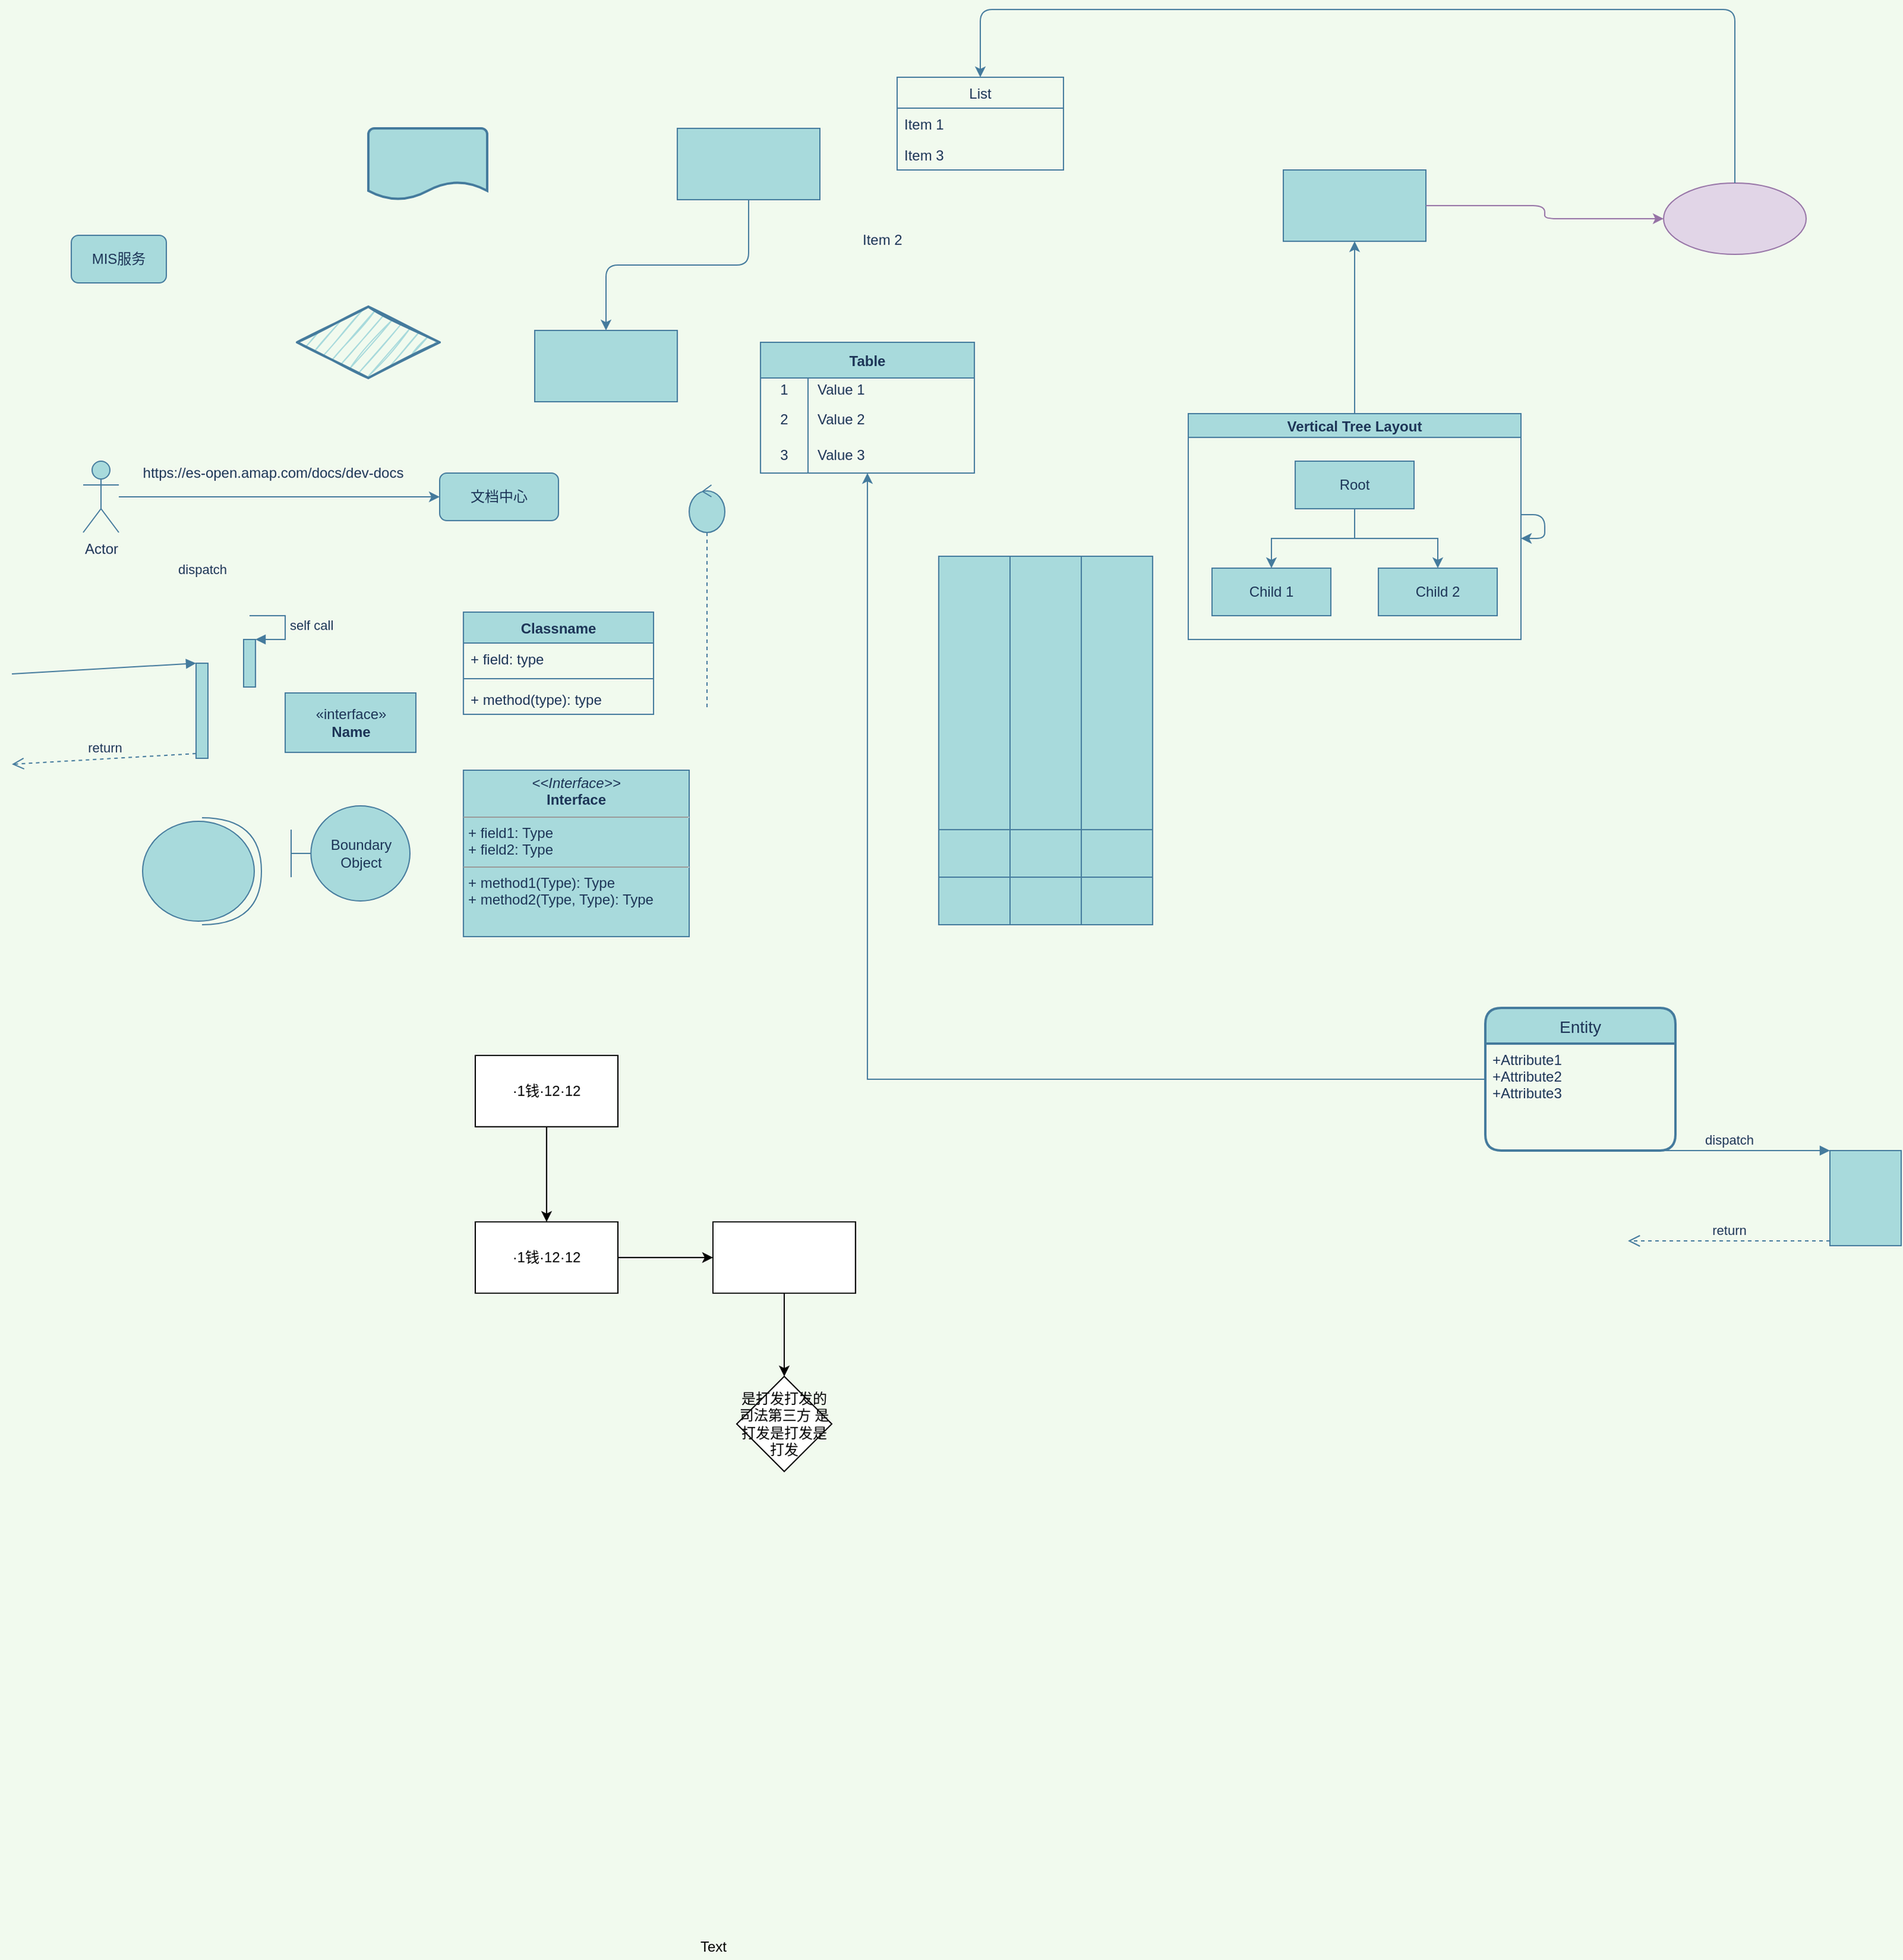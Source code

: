 <mxfile version="20.2.6" type="github" pages="3"><diagram id="3Ydw4ASegOwNY3ML6JZj" name="Page-1"><mxGraphModel dx="1767" dy="811" grid="1" gridSize="10" guides="1" tooltips="1" connect="1" arrows="1" fold="1" page="1" pageScale="1" pageWidth="583" pageHeight="827" background="#F1FAEE" math="1" shadow="0"><root><mxCell id="0"/><mxCell id="1" parent="0"/><mxCell id="6S5J2qrGkt7iMIxrHRfd-60" value="" style="edgeStyle=orthogonalEdgeStyle;rounded=1;sketch=0;orthogonalLoop=1;jettySize=auto;html=1;fontColor=#1D3557;strokeColor=#457B9D;fillColor=#A8DADC;" parent="1" source="RkMPYbq5EaX5Mh_NCJsp-1" target="6S5J2qrGkt7iMIxrHRfd-59" edge="1"><mxGeometry relative="1" as="geometry"/></mxCell><mxCell id="RkMPYbq5EaX5Mh_NCJsp-1" value="" style="rounded=0;whiteSpace=wrap;html=1;fillColor=#A8DADC;strokeColor=#457B9D;fontColor=#1D3557;" parent="1" vertex="1"><mxGeometry x="550" y="120" width="120" height="60" as="geometry"/></mxCell><mxCell id="RkMPYbq5EaX5Mh_NCJsp-2" value="" style="strokeWidth=2;html=1;shape=mxgraph.flowchart.document2;whiteSpace=wrap;size=0.25;fillColor=#A8DADC;strokeColor=#457B9D;fontColor=#1D3557;" parent="1" vertex="1"><mxGeometry x="290" y="120" width="100" height="60" as="geometry"/></mxCell><mxCell id="RkMPYbq5EaX5Mh_NCJsp-6" style="edgeStyle=orthogonalEdgeStyle;rounded=0;orthogonalLoop=1;jettySize=auto;html=1;entryX=0;entryY=0.5;entryDx=0;entryDy=0;labelBackgroundColor=#F1FAEE;strokeColor=#457B9D;fontColor=#1D3557;" parent="1" source="RkMPYbq5EaX5Mh_NCJsp-3" target="RkMPYbq5EaX5Mh_NCJsp-10" edge="1"><mxGeometry relative="1" as="geometry"><mxPoint x="250" y="430" as="targetPoint"/></mxGeometry></mxCell><mxCell id="RkMPYbq5EaX5Mh_NCJsp-3" value="Actor" style="shape=umlActor;verticalLabelPosition=bottom;verticalAlign=top;html=1;outlineConnect=0;fillColor=#A8DADC;strokeColor=#457B9D;fontColor=#1D3557;" parent="1" vertex="1"><mxGeometry x="50" y="400" width="30" height="60" as="geometry"/></mxCell><mxCell id="RkMPYbq5EaX5Mh_NCJsp-8" value="https://es-open.amap.com/docs/dev-docs" style="text;html=1;strokeColor=none;fillColor=none;align=center;verticalAlign=middle;whiteSpace=wrap;rounded=0;fontColor=#1D3557;" parent="1" vertex="1"><mxGeometry x="80" y="400" width="260" height="20" as="geometry"/></mxCell><mxCell id="RkMPYbq5EaX5Mh_NCJsp-10" value="文档中心" style="rounded=1;whiteSpace=wrap;html=1;fillColor=#A8DADC;strokeColor=#457B9D;fontColor=#1D3557;" parent="1" vertex="1"><mxGeometry x="350" y="410" width="100" height="40" as="geometry"/></mxCell><mxCell id="RkMPYbq5EaX5Mh_NCJsp-11" value="MIS服务" style="rounded=1;whiteSpace=wrap;html=1;fillColor=#A8DADC;strokeColor=#457B9D;fontColor=#1D3557;" parent="1" vertex="1"><mxGeometry x="40" y="210" width="80" height="40" as="geometry"/></mxCell><mxCell id="f4gCvJrhTN-buIuB8fr0-2" value="" style="rhombus;whiteSpace=wrap;html=1;strokeWidth=2;fillWeight=-1;hachureGap=8;fillStyle=hachure;fillColor=#A8DADC;sketch=1;strokeColor=#457B9D;fontColor=#1D3557;" parent="1" vertex="1"><mxGeometry x="230" y="270" width="120" height="60" as="geometry"/></mxCell><mxCell id="f4gCvJrhTN-buIuB8fr0-3" value="" style="html=1;points=[];perimeter=orthogonalPerimeter;fillColor=#A8DADC;strokeColor=#457B9D;fontColor=#1D3557;" parent="1" vertex="1"><mxGeometry x="185" y="550" width="10" height="40" as="geometry"/></mxCell><mxCell id="f4gCvJrhTN-buIuB8fr0-4" value="self call" style="edgeStyle=orthogonalEdgeStyle;html=1;align=left;spacingLeft=2;endArrow=block;rounded=0;entryX=1;entryY=0;labelBackgroundColor=#F1FAEE;strokeColor=#457B9D;fontColor=#1D3557;" parent="1" target="f4gCvJrhTN-buIuB8fr0-3" edge="1"><mxGeometry relative="1" as="geometry"><mxPoint x="190" y="530" as="sourcePoint"/><Array as="points"><mxPoint x="220" y="530"/></Array></mxGeometry></mxCell><mxCell id="6S5J2qrGkt7iMIxrHRfd-1" value="Table" style="shape=table;startSize=30;container=1;collapsible=0;childLayout=tableLayout;fixedRows=1;rowLines=0;fontStyle=1;fillColor=#A8DADC;strokeColor=#457B9D;fontColor=#1D3557;" parent="1" vertex="1"><mxGeometry x="620" y="300" width="180" height="110" as="geometry"/></mxCell><mxCell id="6S5J2qrGkt7iMIxrHRfd-2" value="" style="shape=tableRow;horizontal=0;startSize=0;swimlaneHead=0;swimlaneBody=0;top=0;left=0;bottom=0;right=0;collapsible=0;dropTarget=0;fillColor=none;points=[[0,0.5],[1,0.5]];portConstraint=eastwest;strokeColor=#457B9D;fontColor=#1D3557;" parent="6S5J2qrGkt7iMIxrHRfd-1" vertex="1"><mxGeometry y="30" width="180" height="20" as="geometry"/></mxCell><mxCell id="6S5J2qrGkt7iMIxrHRfd-3" value="1" style="shape=partialRectangle;html=1;whiteSpace=wrap;connectable=0;fillColor=none;top=0;left=0;bottom=0;right=0;overflow=hidden;pointerEvents=1;strokeColor=#457B9D;fontColor=#1D3557;" parent="6S5J2qrGkt7iMIxrHRfd-2" vertex="1"><mxGeometry width="40" height="20" as="geometry"><mxRectangle width="40" height="20" as="alternateBounds"/></mxGeometry></mxCell><mxCell id="6S5J2qrGkt7iMIxrHRfd-4" value="Value 1" style="shape=partialRectangle;html=1;whiteSpace=wrap;connectable=0;fillColor=none;top=0;left=0;bottom=0;right=0;align=left;spacingLeft=6;overflow=hidden;strokeColor=#457B9D;fontColor=#1D3557;" parent="6S5J2qrGkt7iMIxrHRfd-2" vertex="1"><mxGeometry x="40" width="140" height="20" as="geometry"><mxRectangle width="140" height="20" as="alternateBounds"/></mxGeometry></mxCell><mxCell id="6S5J2qrGkt7iMIxrHRfd-5" value="" style="shape=tableRow;horizontal=0;startSize=0;swimlaneHead=0;swimlaneBody=0;top=0;left=0;bottom=0;right=0;collapsible=0;dropTarget=0;fillColor=none;points=[[0,0.5],[1,0.5]];portConstraint=eastwest;strokeColor=#457B9D;fontColor=#1D3557;" parent="6S5J2qrGkt7iMIxrHRfd-1" vertex="1"><mxGeometry y="50" width="180" height="30" as="geometry"/></mxCell><mxCell id="6S5J2qrGkt7iMIxrHRfd-6" value="2" style="shape=partialRectangle;html=1;whiteSpace=wrap;connectable=0;fillColor=none;top=0;left=0;bottom=0;right=0;overflow=hidden;strokeColor=#457B9D;fontColor=#1D3557;" parent="6S5J2qrGkt7iMIxrHRfd-5" vertex="1"><mxGeometry width="40" height="30" as="geometry"><mxRectangle width="40" height="30" as="alternateBounds"/></mxGeometry></mxCell><mxCell id="6S5J2qrGkt7iMIxrHRfd-7" value="Value 2" style="shape=partialRectangle;html=1;whiteSpace=wrap;connectable=0;fillColor=none;top=0;left=0;bottom=0;right=0;align=left;spacingLeft=6;overflow=hidden;strokeColor=#457B9D;fontColor=#1D3557;" parent="6S5J2qrGkt7iMIxrHRfd-5" vertex="1"><mxGeometry x="40" width="140" height="30" as="geometry"><mxRectangle width="140" height="30" as="alternateBounds"/></mxGeometry></mxCell><mxCell id="6S5J2qrGkt7iMIxrHRfd-8" value="" style="shape=tableRow;horizontal=0;startSize=0;swimlaneHead=0;swimlaneBody=0;top=0;left=0;bottom=0;right=0;collapsible=0;dropTarget=0;fillColor=none;points=[[0,0.5],[1,0.5]];portConstraint=eastwest;strokeColor=#457B9D;fontColor=#1D3557;" parent="6S5J2qrGkt7iMIxrHRfd-1" vertex="1"><mxGeometry y="80" width="180" height="30" as="geometry"/></mxCell><mxCell id="6S5J2qrGkt7iMIxrHRfd-9" value="3" style="shape=partialRectangle;html=1;whiteSpace=wrap;connectable=0;fillColor=none;top=0;left=0;bottom=0;right=0;overflow=hidden;strokeColor=#457B9D;fontColor=#1D3557;" parent="6S5J2qrGkt7iMIxrHRfd-8" vertex="1"><mxGeometry width="40" height="30" as="geometry"><mxRectangle width="40" height="30" as="alternateBounds"/></mxGeometry></mxCell><mxCell id="6S5J2qrGkt7iMIxrHRfd-10" value="Value 3" style="shape=partialRectangle;html=1;whiteSpace=wrap;connectable=0;fillColor=none;top=0;left=0;bottom=0;right=0;align=left;spacingLeft=6;overflow=hidden;strokeColor=#457B9D;fontColor=#1D3557;" parent="6S5J2qrGkt7iMIxrHRfd-8" vertex="1"><mxGeometry x="40" width="140" height="30" as="geometry"><mxRectangle width="140" height="30" as="alternateBounds"/></mxGeometry></mxCell><mxCell id="6S5J2qrGkt7iMIxrHRfd-11" value="List" style="swimlane;fontStyle=0;childLayout=stackLayout;horizontal=1;startSize=26;fillColor=none;horizontalStack=0;resizeParent=1;resizeParentMax=0;resizeLast=0;collapsible=1;marginBottom=0;strokeColor=#457B9D;fontColor=#1D3557;" parent="1" vertex="1"><mxGeometry x="735" y="77" width="140" height="78" as="geometry"><mxRectangle x="735" y="77" width="50" height="26" as="alternateBounds"/></mxGeometry></mxCell><mxCell id="6S5J2qrGkt7iMIxrHRfd-12" value="Item 1" style="text;strokeColor=none;fillColor=none;align=left;verticalAlign=top;spacingLeft=4;spacingRight=4;overflow=hidden;rotatable=0;points=[[0,0.5],[1,0.5]];portConstraint=eastwest;fontColor=#1D3557;" parent="6S5J2qrGkt7iMIxrHRfd-11" vertex="1"><mxGeometry y="26" width="140" height="26" as="geometry"/></mxCell><mxCell id="6S5J2qrGkt7iMIxrHRfd-14" value="Item 3" style="text;strokeColor=none;fillColor=none;align=left;verticalAlign=top;spacingLeft=4;spacingRight=4;overflow=hidden;rotatable=0;points=[[0,0.5],[1,0.5]];portConstraint=eastwest;fontColor=#1D3557;" parent="6S5J2qrGkt7iMIxrHRfd-11" vertex="1"><mxGeometry y="52" width="140" height="26" as="geometry"/></mxCell><mxCell id="6S5J2qrGkt7iMIxrHRfd-41" value="" style="edgeStyle=orthogonalEdgeStyle;curved=0;rounded=1;sketch=0;orthogonalLoop=1;jettySize=auto;html=1;fontColor=#1D3557;strokeColor=#457B9D;fillColor=#A8DADC;" parent="1" source="6S5J2qrGkt7iMIxrHRfd-15" target="6S5J2qrGkt7iMIxrHRfd-40" edge="1"><mxGeometry relative="1" as="geometry"/></mxCell><mxCell id="6S5J2qrGkt7iMIxrHRfd-15" value="Vertical Tree Layout" style="swimlane;startSize=20;horizontal=1;childLayout=treeLayout;horizontalTree=0;resizable=0;containerType=tree;fillColor=#A8DADC;strokeColor=#457B9D;fontColor=#1D3557;" parent="1" vertex="1"><mxGeometry x="980" y="360" width="280" height="190" as="geometry"/></mxCell><mxCell id="6S5J2qrGkt7iMIxrHRfd-16" value="Root" style="whiteSpace=wrap;html=1;fillColor=#A8DADC;strokeColor=#457B9D;fontColor=#1D3557;" parent="6S5J2qrGkt7iMIxrHRfd-15" vertex="1"><mxGeometry x="90" y="40" width="100" height="40" as="geometry"/></mxCell><mxCell id="6S5J2qrGkt7iMIxrHRfd-17" value="Child 1" style="whiteSpace=wrap;html=1;fillColor=#A8DADC;strokeColor=#457B9D;fontColor=#1D3557;" parent="6S5J2qrGkt7iMIxrHRfd-15" vertex="1"><mxGeometry x="20" y="130" width="100" height="40" as="geometry"/></mxCell><mxCell id="6S5J2qrGkt7iMIxrHRfd-18" value="" style="edgeStyle=elbowEdgeStyle;elbow=vertical;html=1;rounded=0;labelBackgroundColor=#F1FAEE;strokeColor=#457B9D;fontColor=#1D3557;" parent="6S5J2qrGkt7iMIxrHRfd-15" source="6S5J2qrGkt7iMIxrHRfd-16" target="6S5J2qrGkt7iMIxrHRfd-17" edge="1"><mxGeometry relative="1" as="geometry"/></mxCell><mxCell id="6S5J2qrGkt7iMIxrHRfd-19" value="Child 2" style="whiteSpace=wrap;html=1;fillColor=#A8DADC;strokeColor=#457B9D;fontColor=#1D3557;" parent="6S5J2qrGkt7iMIxrHRfd-15" vertex="1"><mxGeometry x="160" y="130" width="100" height="40" as="geometry"/></mxCell><mxCell id="6S5J2qrGkt7iMIxrHRfd-20" value="" style="edgeStyle=elbowEdgeStyle;elbow=vertical;html=1;rounded=0;labelBackgroundColor=#F1FAEE;strokeColor=#457B9D;fontColor=#1D3557;" parent="6S5J2qrGkt7iMIxrHRfd-15" source="6S5J2qrGkt7iMIxrHRfd-16" target="6S5J2qrGkt7iMIxrHRfd-19" edge="1"><mxGeometry relative="1" as="geometry"/></mxCell><mxCell id="6S5J2qrGkt7iMIxrHRfd-23" style="edgeStyle=orthogonalEdgeStyle;rounded=0;orthogonalLoop=1;jettySize=auto;html=1;entryX=0.5;entryY=1;entryDx=0;entryDy=0;labelBackgroundColor=#F1FAEE;strokeColor=#457B9D;fontColor=#1D3557;" parent="1" source="6S5J2qrGkt7iMIxrHRfd-21" target="6S5J2qrGkt7iMIxrHRfd-1" edge="1"><mxGeometry relative="1" as="geometry"/></mxCell><mxCell id="6S5J2qrGkt7iMIxrHRfd-21" value="Entity" style="swimlane;childLayout=stackLayout;horizontal=1;startSize=30;horizontalStack=0;rounded=1;fontSize=14;fontStyle=0;strokeWidth=2;resizeParent=0;resizeLast=1;shadow=0;dashed=0;align=center;fillColor=#A8DADC;strokeColor=#457B9D;fontColor=#1D3557;" parent="1" vertex="1"><mxGeometry x="1230" y="860" width="160" height="120" as="geometry"><mxRectangle x="630" y="560" width="70" height="30" as="alternateBounds"/></mxGeometry></mxCell><mxCell id="6S5J2qrGkt7iMIxrHRfd-22" value="+Attribute1&#10;+Attribute2&#10;+Attribute3" style="align=left;strokeColor=none;fillColor=none;spacingLeft=4;fontSize=12;verticalAlign=top;resizable=0;rotatable=0;part=1;fontColor=#1D3557;" parent="6S5J2qrGkt7iMIxrHRfd-21" vertex="1"><mxGeometry y="30" width="160" height="90" as="geometry"/></mxCell><mxCell id="6S5J2qrGkt7iMIxrHRfd-24" value="Classname" style="swimlane;fontStyle=1;align=center;verticalAlign=top;childLayout=stackLayout;horizontal=1;startSize=26;horizontalStack=0;resizeParent=1;resizeParentMax=0;resizeLast=0;collapsible=1;marginBottom=0;fillColor=#A8DADC;strokeColor=#457B9D;fontColor=#1D3557;" parent="1" vertex="1"><mxGeometry x="370" y="527" width="160" height="86" as="geometry"/></mxCell><mxCell id="6S5J2qrGkt7iMIxrHRfd-25" value="+ field: type" style="text;strokeColor=none;fillColor=none;align=left;verticalAlign=top;spacingLeft=4;spacingRight=4;overflow=hidden;rotatable=0;points=[[0,0.5],[1,0.5]];portConstraint=eastwest;fontColor=#1D3557;" parent="6S5J2qrGkt7iMIxrHRfd-24" vertex="1"><mxGeometry y="26" width="160" height="26" as="geometry"/></mxCell><mxCell id="6S5J2qrGkt7iMIxrHRfd-26" value="" style="line;strokeWidth=1;fillColor=none;align=left;verticalAlign=middle;spacingTop=-1;spacingLeft=3;spacingRight=3;rotatable=0;labelPosition=right;points=[];portConstraint=eastwest;labelBackgroundColor=#F1FAEE;strokeColor=#457B9D;fontColor=#1D3557;" parent="6S5J2qrGkt7iMIxrHRfd-24" vertex="1"><mxGeometry y="52" width="160" height="8" as="geometry"/></mxCell><mxCell id="6S5J2qrGkt7iMIxrHRfd-27" value="+ method(type): type" style="text;strokeColor=none;fillColor=none;align=left;verticalAlign=top;spacingLeft=4;spacingRight=4;overflow=hidden;rotatable=0;points=[[0,0.5],[1,0.5]];portConstraint=eastwest;fontColor=#1D3557;" parent="6S5J2qrGkt7iMIxrHRfd-24" vertex="1"><mxGeometry y="60" width="160" height="26" as="geometry"/></mxCell><mxCell id="6S5J2qrGkt7iMIxrHRfd-28" value="&amp;laquo;interface&amp;raquo;&lt;br&gt;&lt;b&gt;Name&lt;/b&gt;" style="html=1;fillColor=#A8DADC;strokeColor=#457B9D;fontColor=#1D3557;" parent="1" vertex="1"><mxGeometry x="220" y="595" width="110" height="50" as="geometry"/></mxCell><mxCell id="6S5J2qrGkt7iMIxrHRfd-29" value="&lt;p style=&quot;margin:0px;margin-top:4px;text-align:center;&quot;&gt;&lt;i&gt;&amp;lt;&amp;lt;Interface&amp;gt;&amp;gt;&lt;/i&gt;&lt;br/&gt;&lt;b&gt;Interface&lt;/b&gt;&lt;/p&gt;&lt;hr size=&quot;1&quot;/&gt;&lt;p style=&quot;margin:0px;margin-left:4px;&quot;&gt;+ field1: Type&lt;br/&gt;+ field2: Type&lt;/p&gt;&lt;hr size=&quot;1&quot;/&gt;&lt;p style=&quot;margin:0px;margin-left:4px;&quot;&gt;+ method1(Type): Type&lt;br/&gt;+ method2(Type, Type): Type&lt;/p&gt;" style="verticalAlign=top;align=left;overflow=fill;fontSize=12;fontFamily=Helvetica;html=1;fillColor=#A8DADC;strokeColor=#457B9D;fontColor=#1D3557;" parent="1" vertex="1"><mxGeometry x="370" y="660" width="190" height="140" as="geometry"/></mxCell><mxCell id="6S5J2qrGkt7iMIxrHRfd-30" value="Boundary Object" style="shape=umlBoundary;whiteSpace=wrap;html=1;fillColor=#A8DADC;strokeColor=#457B9D;fontColor=#1D3557;" parent="1" vertex="1"><mxGeometry x="225" y="690" width="100" height="80" as="geometry"/></mxCell><mxCell id="6S5J2qrGkt7iMIxrHRfd-31" value="" style="shape=providedRequiredInterface;html=1;verticalLabelPosition=bottom;sketch=0;fillColor=#A8DADC;strokeColor=#457B9D;fontColor=#1D3557;" parent="1" vertex="1"><mxGeometry x="100" y="700" width="100" height="90" as="geometry"/></mxCell><mxCell id="6S5J2qrGkt7iMIxrHRfd-32" value="" style="html=1;points=[];perimeter=orthogonalPerimeter;fillColor=#A8DADC;strokeColor=#457B9D;fontColor=#1D3557;" parent="1" vertex="1"><mxGeometry x="145" y="570" width="10" height="80" as="geometry"/></mxCell><mxCell id="6S5J2qrGkt7iMIxrHRfd-33" value="dispatch" style="html=1;verticalAlign=bottom;endArrow=block;entryX=0;entryY=0;rounded=0;labelBackgroundColor=#F1FAEE;strokeColor=#457B9D;fontColor=#1D3557;" parent="1" target="6S5J2qrGkt7iMIxrHRfd-32" edge="1"><mxGeometry x="1" y="70" relative="1" as="geometry"><mxPoint x="-10" y="579" as="sourcePoint"/><mxPoint x="9" as="offset"/></mxGeometry></mxCell><mxCell id="6S5J2qrGkt7iMIxrHRfd-34" value="return" style="html=1;verticalAlign=bottom;endArrow=open;dashed=1;endSize=8;exitX=0;exitY=0.95;rounded=0;labelBackgroundColor=#F1FAEE;strokeColor=#457B9D;fontColor=#1D3557;" parent="1" source="6S5J2qrGkt7iMIxrHRfd-32" edge="1"><mxGeometry relative="1" as="geometry"><mxPoint x="-10" y="655" as="targetPoint"/></mxGeometry></mxCell><mxCell id="6S5J2qrGkt7iMIxrHRfd-35" value="" style="html=1;points=[];perimeter=orthogonalPerimeter;fillColor=#A8DADC;strokeColor=#457B9D;fontColor=#1D3557;" parent="1" vertex="1"><mxGeometry x="1520" y="980" width="60" height="80" as="geometry"/></mxCell><mxCell id="6S5J2qrGkt7iMIxrHRfd-36" value="dispatch" style="html=1;verticalAlign=bottom;endArrow=block;entryX=0;entryY=0;rounded=0;exitX=0.75;exitY=1;exitDx=0;exitDy=0;labelBackgroundColor=#F1FAEE;strokeColor=#457B9D;fontColor=#1D3557;" parent="1" source="6S5J2qrGkt7iMIxrHRfd-22" target="6S5J2qrGkt7iMIxrHRfd-35" edge="1"><mxGeometry relative="1" as="geometry"><mxPoint x="1460" y="980" as="sourcePoint"/></mxGeometry></mxCell><mxCell id="6S5J2qrGkt7iMIxrHRfd-37" value="return" style="html=1;verticalAlign=bottom;endArrow=open;dashed=1;endSize=8;exitX=0;exitY=0.95;rounded=0;labelBackgroundColor=#F1FAEE;strokeColor=#457B9D;fontColor=#1D3557;" parent="1" source="6S5J2qrGkt7iMIxrHRfd-35" edge="1"><mxGeometry relative="1" as="geometry"><mxPoint x="1350" y="1056" as="targetPoint"/></mxGeometry></mxCell><mxCell id="6S5J2qrGkt7iMIxrHRfd-38" value="" style="shape=umlLifeline;participant=umlControl;perimeter=lifelinePerimeter;whiteSpace=wrap;html=1;container=1;collapsible=0;recursiveResize=0;verticalAlign=top;spacingTop=36;outlineConnect=0;fillColor=#A8DADC;strokeColor=#457B9D;fontColor=#1D3557;" parent="1" vertex="1"><mxGeometry x="560" y="420" width="30" height="190" as="geometry"/></mxCell><mxCell id="6S5J2qrGkt7iMIxrHRfd-39" style="edgeStyle=orthogonalEdgeStyle;curved=0;rounded=1;sketch=0;orthogonalLoop=1;jettySize=auto;html=1;fontColor=#1D3557;strokeColor=#457B9D;fillColor=#A8DADC;" parent="1" source="6S5J2qrGkt7iMIxrHRfd-15" target="6S5J2qrGkt7iMIxrHRfd-15" edge="1"><mxGeometry relative="1" as="geometry"/></mxCell><mxCell id="6S5J2qrGkt7iMIxrHRfd-13" value="Item 2" style="text;strokeColor=none;fillColor=none;align=left;verticalAlign=top;spacingLeft=4;spacingRight=4;overflow=hidden;rotatable=0;points=[[0,0.5],[1,0.5]];portConstraint=eastwest;fontColor=#1D3557;" parent="1" vertex="1"><mxGeometry x="700" y="200" width="140" height="26" as="geometry"/></mxCell><mxCell id="6S5J2qrGkt7iMIxrHRfd-44" value="" style="shape=table;startSize=0;container=1;collapsible=0;childLayout=tableLayout;rounded=0;sketch=0;fontColor=#1D3557;strokeColor=#457B9D;fillColor=#A8DADC;" parent="1" vertex="1"><mxGeometry x="770" y="480" width="180" height="310" as="geometry"/></mxCell><mxCell id="6S5J2qrGkt7iMIxrHRfd-45" value="" style="shape=tableRow;horizontal=0;startSize=0;swimlaneHead=0;swimlaneBody=0;top=0;left=0;bottom=0;right=0;collapsible=0;dropTarget=0;fillColor=none;points=[[0,0.5],[1,0.5]];portConstraint=eastwest;rounded=0;sketch=0;fontColor=#1D3557;strokeColor=#457B9D;" parent="6S5J2qrGkt7iMIxrHRfd-44" vertex="1"><mxGeometry width="180" height="230" as="geometry"/></mxCell><mxCell id="6S5J2qrGkt7iMIxrHRfd-46" value="" style="shape=partialRectangle;html=1;whiteSpace=wrap;connectable=0;overflow=hidden;fillColor=none;top=0;left=0;bottom=0;right=0;pointerEvents=1;rounded=0;sketch=0;fontColor=#1D3557;strokeColor=#457B9D;" parent="6S5J2qrGkt7iMIxrHRfd-45" vertex="1"><mxGeometry width="60" height="230" as="geometry"><mxRectangle width="60" height="230" as="alternateBounds"/></mxGeometry></mxCell><mxCell id="6S5J2qrGkt7iMIxrHRfd-47" value="" style="shape=partialRectangle;html=1;whiteSpace=wrap;connectable=0;overflow=hidden;fillColor=none;top=0;left=0;bottom=0;right=0;pointerEvents=1;rounded=0;sketch=0;fontColor=#1D3557;strokeColor=#457B9D;" parent="6S5J2qrGkt7iMIxrHRfd-45" vertex="1"><mxGeometry x="60" width="60" height="230" as="geometry"><mxRectangle width="60" height="230" as="alternateBounds"/></mxGeometry></mxCell><mxCell id="6S5J2qrGkt7iMIxrHRfd-48" value="" style="shape=partialRectangle;html=1;whiteSpace=wrap;connectable=0;overflow=hidden;fillColor=none;top=0;left=0;bottom=0;right=0;pointerEvents=1;rounded=0;sketch=0;fontColor=#1D3557;strokeColor=#457B9D;" parent="6S5J2qrGkt7iMIxrHRfd-45" vertex="1"><mxGeometry x="120" width="60" height="230" as="geometry"><mxRectangle width="60" height="230" as="alternateBounds"/></mxGeometry></mxCell><mxCell id="6S5J2qrGkt7iMIxrHRfd-49" value="" style="shape=tableRow;horizontal=0;startSize=0;swimlaneHead=0;swimlaneBody=0;top=0;left=0;bottom=0;right=0;collapsible=0;dropTarget=0;fillColor=none;points=[[0,0.5],[1,0.5]];portConstraint=eastwest;rounded=0;sketch=0;fontColor=#1D3557;strokeColor=#457B9D;" parent="6S5J2qrGkt7iMIxrHRfd-44" vertex="1"><mxGeometry y="230" width="180" height="40" as="geometry"/></mxCell><mxCell id="6S5J2qrGkt7iMIxrHRfd-50" value="" style="shape=partialRectangle;html=1;whiteSpace=wrap;connectable=0;overflow=hidden;fillColor=none;top=0;left=0;bottom=0;right=0;pointerEvents=1;rounded=0;sketch=0;fontColor=#1D3557;strokeColor=#457B9D;" parent="6S5J2qrGkt7iMIxrHRfd-49" vertex="1"><mxGeometry width="60" height="40" as="geometry"><mxRectangle width="60" height="40" as="alternateBounds"/></mxGeometry></mxCell><mxCell id="6S5J2qrGkt7iMIxrHRfd-51" value="" style="shape=partialRectangle;html=1;whiteSpace=wrap;connectable=0;overflow=hidden;fillColor=none;top=0;left=0;bottom=0;right=0;pointerEvents=1;rounded=0;sketch=0;fontColor=#1D3557;strokeColor=#457B9D;" parent="6S5J2qrGkt7iMIxrHRfd-49" vertex="1"><mxGeometry x="60" width="60" height="40" as="geometry"><mxRectangle width="60" height="40" as="alternateBounds"/></mxGeometry></mxCell><mxCell id="6S5J2qrGkt7iMIxrHRfd-52" value="" style="shape=partialRectangle;html=1;whiteSpace=wrap;connectable=0;overflow=hidden;fillColor=none;top=0;left=0;bottom=0;right=0;pointerEvents=1;rounded=0;sketch=0;fontColor=#1D3557;strokeColor=#457B9D;" parent="6S5J2qrGkt7iMIxrHRfd-49" vertex="1"><mxGeometry x="120" width="60" height="40" as="geometry"><mxRectangle width="60" height="40" as="alternateBounds"/></mxGeometry></mxCell><mxCell id="6S5J2qrGkt7iMIxrHRfd-53" value="" style="shape=tableRow;horizontal=0;startSize=0;swimlaneHead=0;swimlaneBody=0;top=0;left=0;bottom=0;right=0;collapsible=0;dropTarget=0;fillColor=none;points=[[0,0.5],[1,0.5]];portConstraint=eastwest;rounded=0;sketch=0;fontColor=#1D3557;strokeColor=#457B9D;" parent="6S5J2qrGkt7iMIxrHRfd-44" vertex="1"><mxGeometry y="270" width="180" height="40" as="geometry"/></mxCell><mxCell id="6S5J2qrGkt7iMIxrHRfd-54" value="" style="shape=partialRectangle;html=1;whiteSpace=wrap;connectable=0;overflow=hidden;fillColor=none;top=0;left=0;bottom=0;right=0;pointerEvents=1;rounded=0;sketch=0;fontColor=#1D3557;strokeColor=#457B9D;" parent="6S5J2qrGkt7iMIxrHRfd-53" vertex="1"><mxGeometry width="60" height="40" as="geometry"><mxRectangle width="60" height="40" as="alternateBounds"/></mxGeometry></mxCell><mxCell id="6S5J2qrGkt7iMIxrHRfd-55" value="" style="shape=partialRectangle;html=1;whiteSpace=wrap;connectable=0;overflow=hidden;fillColor=none;top=0;left=0;bottom=0;right=0;pointerEvents=1;rounded=0;sketch=0;fontColor=#1D3557;strokeColor=#457B9D;" parent="6S5J2qrGkt7iMIxrHRfd-53" vertex="1"><mxGeometry x="60" width="60" height="40" as="geometry"><mxRectangle width="60" height="40" as="alternateBounds"/></mxGeometry></mxCell><mxCell id="6S5J2qrGkt7iMIxrHRfd-56" value="" style="shape=partialRectangle;html=1;whiteSpace=wrap;connectable=0;overflow=hidden;fillColor=none;top=0;left=0;bottom=0;right=0;pointerEvents=1;rounded=0;sketch=0;fontColor=#1D3557;strokeColor=#457B9D;" parent="6S5J2qrGkt7iMIxrHRfd-53" vertex="1"><mxGeometry x="120" width="60" height="40" as="geometry"><mxRectangle width="60" height="40" as="alternateBounds"/></mxGeometry></mxCell><mxCell id="6S5J2qrGkt7iMIxrHRfd-57" value="" style="group" parent="1" vertex="1" connectable="0"><mxGeometry x="1060" y="155" width="440" height="71" as="geometry"/></mxCell><mxCell id="6S5J2qrGkt7iMIxrHRfd-40" value="" style="whiteSpace=wrap;html=1;fillColor=#A8DADC;strokeColor=#457B9D;fontColor=#1D3557;fontStyle=1;startSize=20;" parent="6S5J2qrGkt7iMIxrHRfd-57" vertex="1"><mxGeometry width="120" height="60" as="geometry"/></mxCell><mxCell id="6S5J2qrGkt7iMIxrHRfd-42" value="" style="ellipse;whiteSpace=wrap;html=1;fillColor=#e1d5e7;strokeColor=#9673a6;fontStyle=1;startSize=20;" parent="6S5J2qrGkt7iMIxrHRfd-57" vertex="1"><mxGeometry x="320" y="11" width="120" height="60" as="geometry"/></mxCell><mxCell id="6S5J2qrGkt7iMIxrHRfd-43" value="" style="edgeStyle=orthogonalEdgeStyle;sketch=0;orthogonalLoop=1;jettySize=auto;html=1;fontColor=#1D3557;strokeColor=#9673a6;fillColor=#e1d5e7;rounded=1;" parent="6S5J2qrGkt7iMIxrHRfd-57" source="6S5J2qrGkt7iMIxrHRfd-40" target="6S5J2qrGkt7iMIxrHRfd-42" edge="1"><mxGeometry relative="1" as="geometry"/></mxCell><mxCell id="6S5J2qrGkt7iMIxrHRfd-58" style="edgeStyle=orthogonalEdgeStyle;rounded=1;sketch=0;orthogonalLoop=1;jettySize=auto;html=1;exitX=0.5;exitY=0;exitDx=0;exitDy=0;entryX=0.5;entryY=0;entryDx=0;entryDy=0;fontColor=#1D3557;strokeColor=#457B9D;fillColor=#A8DADC;" parent="1" source="6S5J2qrGkt7iMIxrHRfd-42" target="6S5J2qrGkt7iMIxrHRfd-11" edge="1"><mxGeometry relative="1" as="geometry"><Array as="points"><mxPoint x="1440" y="20"/><mxPoint x="805" y="20"/></Array></mxGeometry></mxCell><mxCell id="6S5J2qrGkt7iMIxrHRfd-59" value="" style="whiteSpace=wrap;html=1;fillColor=#A8DADC;strokeColor=#457B9D;fontColor=#1D3557;rounded=0;" parent="1" vertex="1"><mxGeometry x="430" y="290" width="120" height="60" as="geometry"/></mxCell><mxCell id="HjmBVttFezNBdROCvfXy-3" value="" style="edgeStyle=orthogonalEdgeStyle;rounded=0;orthogonalLoop=1;jettySize=auto;html=1;fontFamily=Helvetica;fontSize=12;fontColor=default;" parent="1" source="HjmBVttFezNBdROCvfXy-1" target="HjmBVttFezNBdROCvfXy-2" edge="1"><mxGeometry relative="1" as="geometry"/></mxCell><mxCell id="HjmBVttFezNBdROCvfXy-1" value="·1钱·12·12" style="rounded=0;whiteSpace=wrap;html=1;" parent="1" vertex="1"><mxGeometry x="380" y="900" width="120" height="60" as="geometry"/></mxCell><mxCell id="HjmBVttFezNBdROCvfXy-5" value="" style="edgeStyle=orthogonalEdgeStyle;rounded=0;orthogonalLoop=1;jettySize=auto;html=1;fontFamily=Helvetica;fontSize=12;fontColor=default;" parent="1" source="HjmBVttFezNBdROCvfXy-2" target="HjmBVttFezNBdROCvfXy-4" edge="1"><mxGeometry relative="1" as="geometry"/></mxCell><mxCell id="HjmBVttFezNBdROCvfXy-2" value="·1钱·12·12" style="rounded=0;whiteSpace=wrap;html=1;" parent="1" vertex="1"><mxGeometry x="380" y="1040" width="120" height="60" as="geometry"/></mxCell><mxCell id="HjmBVttFezNBdROCvfXy-7" value="" style="edgeStyle=orthogonalEdgeStyle;rounded=0;orthogonalLoop=1;jettySize=auto;html=1;fontFamily=Helvetica;fontSize=12;fontColor=default;" parent="1" source="HjmBVttFezNBdROCvfXy-4" target="HjmBVttFezNBdROCvfXy-6" edge="1"><mxGeometry relative="1" as="geometry"/></mxCell><mxCell id="HjmBVttFezNBdROCvfXy-4" value="" style="whiteSpace=wrap;html=1;rounded=0;" parent="1" vertex="1"><mxGeometry x="580" y="1040" width="120" height="60" as="geometry"/></mxCell><mxCell id="HjmBVttFezNBdROCvfXy-6" value="是打发打发的司法第三方 是打发是打发是打发" style="rhombus;whiteSpace=wrap;html=1;rounded=0;" parent="1" vertex="1"><mxGeometry x="600" y="1170" width="80" height="80" as="geometry"/></mxCell><mxCell id="EtW9IwNaO_p6W7MFMOuh-2" value="Text" style="text;html=1;align=center;verticalAlign=middle;resizable=0;points=[];autosize=1;strokeColor=none;fillColor=none;fontSize=12;fontFamily=Helvetica;fontColor=default;" parent="1" vertex="1"><mxGeometry x="560" y="1640" width="40" height="20" as="geometry"/></mxCell></root></mxGraphModel></diagram><diagram id="-ndh8bdzdlOvJHZNGvvV" name="Page-2"><mxGraphModel dx="947" dy="649" grid="1" gridSize="10" guides="1" tooltips="1" connect="1" arrows="1" fold="1" page="1" pageScale="1" pageWidth="583" pageHeight="827" background="#F1FAEE" math="0" shadow="0"><root><mxCell id="0"/><mxCell id="1" parent="0"/><mxCell id="QjljS_iD1KNvbzpuQe_f-1" value="Text" style="text;html=1;align=center;verticalAlign=middle;resizable=0;points=[];autosize=1;strokeColor=none;fillColor=none;fontSize=12;fontFamily=Helvetica;fontColor=default;" parent="1" vertex="1"><mxGeometry x="260" y="820" width="40" height="20" as="geometry"/></mxCell><mxCell id="lFZHWTGC0itkNrb5Cqle-1" value="" style="rounded=1;whiteSpace=wrap;html=1;" parent="1" vertex="1"><mxGeometry x="60" y="170" width="120" height="60" as="geometry"/></mxCell><mxCell id="lFZHWTGC0itkNrb5Cqle-2" value="" style="shape=process;whiteSpace=wrap;html=1;backgroundOutline=1;" parent="1" vertex="1"><mxGeometry x="60" y="270" width="120" height="60" as="geometry"/></mxCell><mxCell id="2YbQ_GcQuSP5iBPFQ4sY-6" style="edgeStyle=orthogonalEdgeStyle;rounded=0;orthogonalLoop=1;jettySize=auto;html=1;entryX=0;entryY=0.5;entryDx=0;entryDy=0;" parent="1" source="2YbQ_GcQuSP5iBPFQ4sY-1" target="2YbQ_GcQuSP5iBPFQ4sY-5" edge="1"><mxGeometry relative="1" as="geometry"/></mxCell><mxCell id="2YbQ_GcQuSP5iBPFQ4sY-1" value="a" style="whiteSpace=wrap;html=1;" parent="1" vertex="1"><mxGeometry x="270" y="120" width="120" height="60" as="geometry"/></mxCell><mxCell id="2YbQ_GcQuSP5iBPFQ4sY-7" style="edgeStyle=orthogonalEdgeStyle;rounded=0;orthogonalLoop=1;jettySize=auto;html=1;exitX=1;exitY=0.5;exitDx=0;exitDy=0;" parent="1" source="2YbQ_GcQuSP5iBPFQ4sY-3" edge="1"><mxGeometry relative="1" as="geometry"><mxPoint x="460" y="239.765" as="targetPoint"/></mxGeometry></mxCell><mxCell id="2YbQ_GcQuSP5iBPFQ4sY-3" value="b" style="whiteSpace=wrap;html=1;" parent="1" vertex="1"><mxGeometry x="270" y="210" width="120" height="60" as="geometry"/></mxCell><mxCell id="2YbQ_GcQuSP5iBPFQ4sY-8" style="edgeStyle=orthogonalEdgeStyle;rounded=0;orthogonalLoop=1;jettySize=auto;html=1;exitX=1;exitY=0.5;exitDx=0;exitDy=0;" parent="1" source="2YbQ_GcQuSP5iBPFQ4sY-4" edge="1"><mxGeometry relative="1" as="geometry"><mxPoint x="460" y="240.0" as="targetPoint"/></mxGeometry></mxCell><mxCell id="2YbQ_GcQuSP5iBPFQ4sY-4" value="c" style="whiteSpace=wrap;html=1;" parent="1" vertex="1"><mxGeometry x="270" y="300" width="120" height="60" as="geometry"/></mxCell><mxCell id="2YbQ_GcQuSP5iBPFQ4sY-5" value="d" style="whiteSpace=wrap;html=1;" parent="1" vertex="1"><mxGeometry x="460" y="210" width="120" height="60" as="geometry"/></mxCell></root></mxGraphModel></diagram><diagram id="c7qnkdTjXTkFmqXlZ8RX" name="第 3 页"><mxGraphModel dx="2477" dy="2125" grid="1" gridSize="11" guides="1" tooltips="1" connect="1" arrows="1" fold="1" page="1" pageScale="1" pageWidth="583" pageHeight="827" background="#F1FAEE" math="0" shadow="0"><root><mxCell id="0"/><mxCell id="1" parent="0"/><mxCell id="-O-D5mFjyxaTH4whwX1T-24" value="" style="rounded=1;whiteSpace=wrap;html=1;fontColor=#1D3557;strokeColor=#457B9D;fillColor=none;dashed=1;" vertex="1" parent="1"><mxGeometry x="-286" y="-693" width="396" height="308" as="geometry"/></mxCell><mxCell id="-O-D5mFjyxaTH4whwX1T-17" style="rounded=0;orthogonalLoop=1;jettySize=auto;html=1;entryX=0;entryY=0.75;entryDx=0;entryDy=0;exitX=1;exitY=0.5;exitDx=0;exitDy=0;labelBackgroundColor=#F1FAEE;strokeColor=#457B9D;fontColor=#1D3557;" edge="1" parent="1" source="-O-D5mFjyxaTH4whwX1T-1" target="-O-D5mFjyxaTH4whwX1T-2"><mxGeometry relative="1" as="geometry"><mxPoint x="-297" y="-528" as="sourcePoint"/></mxGeometry></mxCell><mxCell id="-O-D5mFjyxaTH4whwX1T-18" style="edgeStyle=none;rounded=0;orthogonalLoop=1;jettySize=auto;html=1;exitX=1;exitY=0.5;exitDx=0;exitDy=0;entryX=0;entryY=0.5;entryDx=0;entryDy=0;labelBackgroundColor=#F1FAEE;strokeColor=#457B9D;fontColor=#1D3557;" edge="1" parent="1" source="-O-D5mFjyxaTH4whwX1T-1" target="-O-D5mFjyxaTH4whwX1T-3"><mxGeometry relative="1" as="geometry"/></mxCell><mxCell id="-O-D5mFjyxaTH4whwX1T-19" style="edgeStyle=none;rounded=0;orthogonalLoop=1;jettySize=auto;html=1;exitX=1;exitY=0.5;exitDx=0;exitDy=0;labelBackgroundColor=#F1FAEE;strokeColor=#457B9D;fontColor=#1D3557;" edge="1" parent="1" source="-O-D5mFjyxaTH4whwX1T-1" target="-O-D5mFjyxaTH4whwX1T-5"><mxGeometry relative="1" as="geometry"/></mxCell><mxCell id="-O-D5mFjyxaTH4whwX1T-20" style="edgeStyle=none;rounded=0;orthogonalLoop=1;jettySize=auto;html=1;exitX=1;exitY=0.5;exitDx=0;exitDy=0;entryX=0;entryY=0.5;entryDx=0;entryDy=0;labelBackgroundColor=#F1FAEE;strokeColor=#457B9D;fontColor=#1D3557;" edge="1" parent="1" source="-O-D5mFjyxaTH4whwX1T-1" target="-O-D5mFjyxaTH4whwX1T-15"><mxGeometry relative="1" as="geometry"/></mxCell><mxCell id="-O-D5mFjyxaTH4whwX1T-1" value="点击下单" style="rounded=0;whiteSpace=wrap;html=1;strokeColor=#457B9D;fillColor=#A8DADC;fontColor=#1D3557;" vertex="1" parent="1"><mxGeometry x="-506" y="-528" width="88" height="33" as="geometry"/></mxCell><mxCell id="-O-D5mFjyxaTH4whwX1T-2" value="点击返回" style="rounded=0;whiteSpace=wrap;html=1;strokeColor=#457B9D;fillColor=#A8DADC;fontColor=#1D3557;" vertex="1" parent="1"><mxGeometry x="-220" y="-627" width="88" height="33" as="geometry"/></mxCell><mxCell id="-O-D5mFjyxaTH4whwX1T-22" style="rounded=0;orthogonalLoop=1;jettySize=auto;html=1;fontColor=#1D3557;strokeColor=#457B9D;fillColor=#A8DADC;" edge="1" parent="1" source="-O-D5mFjyxaTH4whwX1T-3" target="-O-D5mFjyxaTH4whwX1T-10"><mxGeometry relative="1" as="geometry"/></mxCell><mxCell id="-O-D5mFjyxaTH4whwX1T-23" style="edgeStyle=none;rounded=0;orthogonalLoop=1;jettySize=auto;html=1;exitX=1;exitY=0.5;exitDx=0;exitDy=0;entryX=0;entryY=0.5;entryDx=0;entryDy=0;fontColor=#1D3557;strokeColor=#457B9D;fillColor=#A8DADC;" edge="1" parent="1" source="-O-D5mFjyxaTH4whwX1T-3" target="-O-D5mFjyxaTH4whwX1T-11"><mxGeometry relative="1" as="geometry"/></mxCell><mxCell id="-O-D5mFjyxaTH4whwX1T-28" style="edgeStyle=none;rounded=0;orthogonalLoop=1;jettySize=auto;html=1;entryX=0;entryY=0.5;entryDx=0;entryDy=0;fontColor=#1D3557;strokeColor=#457B9D;fillColor=#A8DADC;exitX=1;exitY=0.25;exitDx=0;exitDy=0;" edge="1" parent="1" source="-O-D5mFjyxaTH4whwX1T-3" target="-O-D5mFjyxaTH4whwX1T-26"><mxGeometry relative="1" as="geometry"/></mxCell><mxCell id="-O-D5mFjyxaTH4whwX1T-3" value="点击取消订单" style="rounded=0;whiteSpace=wrap;html=1;strokeColor=#457B9D;fillColor=#A8DADC;fontColor=#1D3557;" vertex="1" parent="1"><mxGeometry x="-220" y="-572" width="88" height="33" as="geometry"/></mxCell><mxCell id="-O-D5mFjyxaTH4whwX1T-5" value="点击更多车型" style="rounded=0;whiteSpace=wrap;html=1;strokeColor=#457B9D;fillColor=#A8DADC;fontColor=#1D3557;" vertex="1" parent="1"><mxGeometry x="-220" y="-517" width="88" height="33" as="geometry"/></mxCell><mxCell id="-O-D5mFjyxaTH4whwX1T-8" value="" style="edgeStyle=orthogonalEdgeStyle;rounded=0;orthogonalLoop=1;jettySize=auto;html=1;labelBackgroundColor=#F1FAEE;strokeColor=#457B9D;fontColor=#1D3557;" edge="1" parent="1" source="-O-D5mFjyxaTH4whwX1T-6"><mxGeometry relative="1" as="geometry"><mxPoint x="-68" y="-445.5" as="targetPoint"/></mxGeometry></mxCell><mxCell id="-O-D5mFjyxaTH4whwX1T-6" value="勾选更多运力" style="rounded=0;whiteSpace=wrap;html=1;strokeColor=#457B9D;fillColor=#A8DADC;fontColor=#1D3557;" vertex="1" parent="1"><mxGeometry x="-220" y="-462" width="88" height="33" as="geometry"/></mxCell><mxCell id="-O-D5mFjyxaTH4whwX1T-9" value="新增呼叫" style="rounded=0;whiteSpace=wrap;html=1;strokeColor=#457B9D;fillColor=#A8DADC;fontColor=#1D3557;" vertex="1" parent="1"><mxGeometry x="-66" y="-462" width="88" height="33" as="geometry"/></mxCell><mxCell id="-O-D5mFjyxaTH4whwX1T-10" value="我再等等" style="rounded=0;whiteSpace=wrap;html=1;strokeColor=#457B9D;fillColor=#A8DADC;fontColor=#1D3557;" vertex="1" parent="1"><mxGeometry x="-55" y="-605" width="88" height="33" as="geometry"/></mxCell><mxCell id="-O-D5mFjyxaTH4whwX1T-11" value="狠心取消" style="rounded=0;whiteSpace=wrap;html=1;strokeColor=#457B9D;fillColor=#A8DADC;fontColor=#1D3557;" vertex="1" parent="1"><mxGeometry x="-55" y="-550" width="88" height="33" as="geometry"/></mxCell><mxCell id="-O-D5mFjyxaTH4whwX1T-12" value="跳转103" style="rounded=0;whiteSpace=wrap;html=1;strokeColor=#457B9D;fillColor=#A8DADC;fontColor=#1D3557;" vertex="1" parent="1"><mxGeometry x="176" y="-539" width="88" height="33" as="geometry"/></mxCell><mxCell id="-O-D5mFjyxaTH4whwX1T-15" value="" style="rounded=1;whiteSpace=wrap;html=1;strokeColor=#457B9D;fillColor=none;dashed=1;fontColor=#1D3557;" vertex="1" parent="1"><mxGeometry x="-236" y="-473" width="280" height="55" as="geometry"/></mxCell><mxCell id="-O-D5mFjyxaTH4whwX1T-25" style="edgeStyle=none;rounded=0;orthogonalLoop=1;jettySize=auto;html=1;fontColor=#1D3557;strokeColor=#457B9D;fillColor=#A8DADC;" edge="1" parent="1" source="-O-D5mFjyxaTH4whwX1T-24" target="-O-D5mFjyxaTH4whwX1T-12"><mxGeometry relative="1" as="geometry"/></mxCell><mxCell id="-O-D5mFjyxaTH4whwX1T-26" value="返回" style="rounded=0;whiteSpace=wrap;html=1;strokeColor=#82b366;fillStyle=auto;fillColor=#d5e8d4;" vertex="1" parent="1"><mxGeometry x="-55" y="-660" width="88" height="33" as="geometry"/></mxCell><mxCell id="-O-D5mFjyxaTH4whwX1T-29" value="展示规划页" style="rounded=0;whiteSpace=wrap;html=1;strokeColor=#457B9D;fillColor=#A8DADC;fontColor=#1D3557;" vertex="1" parent="1"><mxGeometry x="-486.5" y="-77" width="88" height="33" as="geometry"/></mxCell><mxCell id="-O-D5mFjyxaTH4whwX1T-32" value="点击终点" style="rounded=0;whiteSpace=wrap;html=1;strokeColor=#457B9D;fillColor=#A8DADC;fontColor=#1D3557;" vertex="1" parent="1"><mxGeometry x="-324" y="286" width="88" height="33" as="geometry"/></mxCell><mxCell id="-O-D5mFjyxaTH4whwX1T-33" value="点击起点" style="rounded=0;whiteSpace=wrap;html=1;strokeColor=#457B9D;fillColor=#A8DADC;fontColor=#1D3557;" vertex="1" parent="1"><mxGeometry x="-324" y="400" width="88" height="33" as="geometry"/></mxCell><mxCell id="-O-D5mFjyxaTH4whwX1T-34" value="制度页" style="rounded=0;whiteSpace=wrap;html=1;strokeColor=#457B9D;fillColor=#A8DADC;fontColor=#1D3557;" vertex="1" parent="1"><mxGeometry x="-484" y="836" width="88" height="33" as="geometry"/></mxCell><mxCell id="-O-D5mFjyxaTH4whwX1T-35" value="点击个人中心" style="rounded=0;whiteSpace=wrap;html=1;strokeColor=#457B9D;fillColor=#A8DADC;fontColor=#1D3557;" vertex="1" parent="1"><mxGeometry x="-264" y="869" width="88" height="33" as="geometry"/></mxCell><mxCell id="-O-D5mFjyxaTH4whwX1T-36" value="套卡数据展示正常" style="rounded=0;whiteSpace=wrap;html=1;strokeColor=#457B9D;fillColor=#A8DADC;fontColor=#1D3557;" vertex="1" parent="1"><mxGeometry x="-264" y="726" width="88" height="33" as="geometry"/></mxCell><mxCell id="-O-D5mFjyxaTH4whwX1T-37" value="制度数据展示正常" style="rounded=0;whiteSpace=wrap;html=1;strokeColor=#457B9D;fillColor=#A8DADC;fontColor=#1D3557;" vertex="1" parent="1"><mxGeometry x="-264" y="792" width="88" height="33" as="geometry"/></mxCell><mxCell id="-O-D5mFjyxaTH4whwX1T-38" value="点击制度跳转起终点" style="rounded=0;whiteSpace=wrap;html=1;strokeColor=#457B9D;fillColor=#A8DADC;fontColor=#1D3557;" vertex="1" parent="1"><mxGeometry x="66" y="825" width="88" height="33" as="geometry"/></mxCell><mxCell id="-O-D5mFjyxaTH4whwX1T-39" value="点击申请单" style="rounded=0;whiteSpace=wrap;html=1;strokeColor=#457B9D;fillColor=#A8DADC;fontColor=#1D3557;" vertex="1" parent="1"><mxGeometry x="-264" y="946" width="88" height="33" as="geometry"/></mxCell><mxCell id="-O-D5mFjyxaTH4whwX1T-40" value="点击返回" style="rounded=0;whiteSpace=wrap;html=1;strokeColor=#457B9D;fillColor=#A8DADC;fontColor=#1D3557;" vertex="1" parent="1"><mxGeometry x="-88" y="869" width="88" height="33" as="geometry"/></mxCell><mxCell id="-O-D5mFjyxaTH4whwX1T-42" style="edgeStyle=none;rounded=0;orthogonalLoop=1;jettySize=auto;html=1;fontColor=#1D3557;strokeColor=#457B9D;fillColor=#A8DADC;" edge="1" parent="1" source="-O-D5mFjyxaTH4whwX1T-41" target="-O-D5mFjyxaTH4whwX1T-38"><mxGeometry relative="1" as="geometry"/></mxCell><mxCell id="-O-D5mFjyxaTH4whwX1T-41" value="点击完成" style="rounded=0;whiteSpace=wrap;html=1;strokeColor=#457B9D;fillColor=#A8DADC;fontColor=#1D3557;" vertex="1" parent="1"><mxGeometry x="-88" y="946" width="88" height="33" as="geometry"/></mxCell><mxCell id="-O-D5mFjyxaTH4whwX1T-43" value="点击list" style="rounded=0;whiteSpace=wrap;html=1;strokeColor=#457B9D;fillColor=#A8DADC;fontColor=#1D3557;" vertex="1" parent="1"><mxGeometry x="33" y="286" width="88" height="33" as="geometry"/></mxCell><mxCell id="-O-D5mFjyxaTH4whwX1T-44" value="历史记录正常" style="rounded=0;whiteSpace=wrap;html=1;strokeColor=#457B9D;fillColor=#A8DADC;fontColor=#1D3557;" vertex="1" parent="1"><mxGeometry x="-126" y="253" width="88" height="33" as="geometry"/></mxCell><mxCell id="-O-D5mFjyxaTH4whwX1T-45" value="输入搜素内容" style="rounded=0;whiteSpace=wrap;html=1;strokeColor=#457B9D;fillColor=#A8DADC;fontColor=#1D3557;" vertex="1" parent="1"><mxGeometry x="-126" y="334" width="88" height="33" as="geometry"/></mxCell><mxCell id="-O-D5mFjyxaTH4whwX1T-46" value="跳转至起终点" style="rounded=0;whiteSpace=wrap;html=1;strokeColor=#457B9D;fillColor=#A8DADC;fontColor=#1D3557;" vertex="1" parent="1"><mxGeometry x="33" y="400" width="88" height="33" as="geometry"/></mxCell><mxCell id="-O-D5mFjyxaTH4whwX1T-47" value="地图选点" style="rounded=0;whiteSpace=wrap;html=1;strokeColor=#457B9D;fillColor=#A8DADC;fontColor=#1D3557;" vertex="1" parent="1"><mxGeometry x="-126" y="528" width="88" height="33" as="geometry"/></mxCell><mxCell id="-O-D5mFjyxaTH4whwX1T-48" value="我的位置" style="rounded=0;whiteSpace=wrap;html=1;strokeColor=#457B9D;fillColor=#A8DADC;fontColor=#1D3557;" vertex="1" parent="1"><mxGeometry x="-126" y="462" width="88" height="33" as="geometry"/></mxCell><mxCell id="-O-D5mFjyxaTH4whwX1T-49" value="地图选点" style="rounded=0;whiteSpace=wrap;html=1;strokeColor=#457B9D;fillColor=#A8DADC;fontColor=#1D3557;" vertex="1" parent="1"><mxGeometry x="-126" y="400" width="88" height="33" as="geometry"/></mxCell><mxCell id="-O-D5mFjyxaTH4whwX1T-50" value="跳转至publish" style="rounded=0;whiteSpace=wrap;html=1;strokeColor=#457B9D;fillColor=#A8DADC;fontColor=#1D3557;" vertex="1" parent="1"><mxGeometry x="259" y="385" width="88" height="33" as="geometry"/></mxCell><mxCell id="-O-D5mFjyxaTH4whwX1T-51" value="起终点" style="rounded=0;whiteSpace=wrap;html=1;strokeColor=#457B9D;fillColor=#A8DADC;fontColor=#1D3557;dashed=1;fillStyle=auto;" vertex="1" parent="1"><mxGeometry x="-506" y="319" width="88" height="33" as="geometry"/></mxCell><mxCell id="-O-D5mFjyxaTH4whwX1T-54" value="点击下单" style="rounded=0;whiteSpace=wrap;html=1;strokeColor=#457B9D;fillColor=#A8DADC;fontColor=#1D3557;" vertex="1" parent="1"><mxGeometry x="222.5" y="-121" width="88" height="33" as="geometry"/></mxCell><mxCell id="-O-D5mFjyxaTH4whwX1T-55" value="勾选运力" style="rounded=0;whiteSpace=wrap;html=1;strokeColor=#457B9D;fillColor=#A8DADC;fontColor=#1D3557;" vertex="1" parent="1"><mxGeometry x="-112.5" y="-187" width="88" height="33" as="geometry"/></mxCell><mxCell id="-O-D5mFjyxaTH4whwX1T-56" value="返回运力规划页" style="rounded=0;whiteSpace=wrap;html=1;strokeColor=#457B9D;fillColor=#A8DADC;fontColor=#1D3557;" vertex="1" parent="1"><mxGeometry x="41.5" y="-55" width="88" height="33" as="geometry"/></mxCell><mxCell id="-O-D5mFjyxaTH4whwX1T-57" value="进入单搜页" style="rounded=0;whiteSpace=wrap;html=1;strokeColor=#457B9D;fillColor=#A8DADC;fontColor=#1D3557;" vertex="1" parent="1"><mxGeometry x="-123.5" y="-55" width="88" height="33" as="geometry"/></mxCell><mxCell id="-O-D5mFjyxaTH4whwX1T-58" value="点击地图终点" style="rounded=0;whiteSpace=wrap;html=1;strokeColor=#457B9D;fillColor=#A8DADC;fontColor=#1D3557;" vertex="1" parent="1"><mxGeometry x="-288.5" y="-11" width="88" height="33" as="geometry"/></mxCell><mxCell id="-O-D5mFjyxaTH4whwX1T-59" value="点击地图起点" style="rounded=0;whiteSpace=wrap;html=1;strokeColor=#457B9D;fillColor=#A8DADC;fontColor=#1D3557;" vertex="1" parent="1"><mxGeometry x="-288.5" y="-110" width="88" height="33" as="geometry"/></mxCell><mxCell id="-O-D5mFjyxaTH4whwX1T-60" value="运力接口正常的" style="rounded=0;whiteSpace=wrap;html=1;strokeColor=#457B9D;fillColor=#A8DADC;fontColor=#1D3557;" vertex="1" parent="1"><mxGeometry x="-288.5" y="-187" width="88" height="33" as="geometry"/></mxCell></root></mxGraphModel></diagram></mxfile>